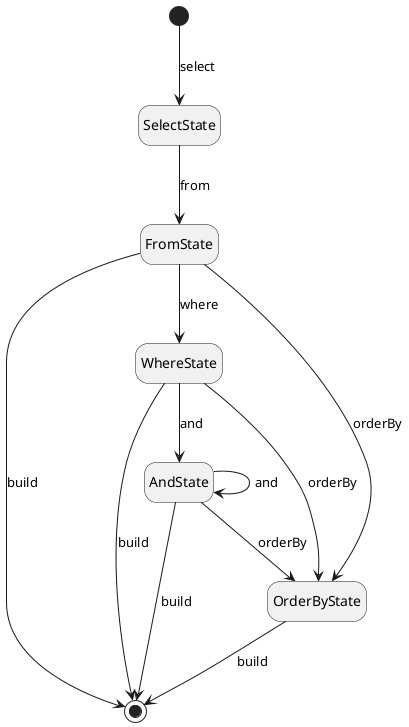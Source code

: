 @startuml
hide empty description
[*] --> SelectState: select

SelectState --> FromState: from
FromState --> WhereState: where
FromState --> OrderByState: orderBy
WhereState --> OrderByState: orderBy
WhereState --> AndState: and
AndState --> AndState: and
AndState --> OrderByState: orderBy

AndState --> [*]: build
FromState --> [*]: build
WhereState --> [*]: build
OrderByState --> [*]: build
@enduml
